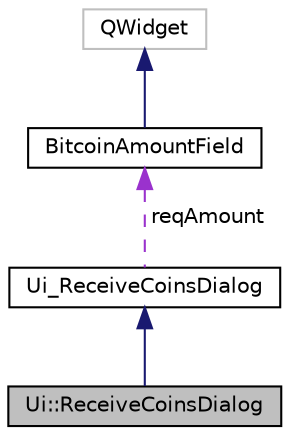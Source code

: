digraph "Ui::ReceiveCoinsDialog"
{
 // LATEX_PDF_SIZE
  edge [fontname="Helvetica",fontsize="10",labelfontname="Helvetica",labelfontsize="10"];
  node [fontname="Helvetica",fontsize="10",shape=record];
  Node2 [label="Ui::ReceiveCoinsDialog",height=0.2,width=0.4,color="black", fillcolor="grey75", style="filled", fontcolor="black",tooltip=" "];
  Node3 -> Node2 [dir="back",color="midnightblue",fontsize="10",style="solid",fontname="Helvetica"];
  Node3 [label="Ui_ReceiveCoinsDialog",height=0.2,width=0.4,color="black", fillcolor="white", style="filled",URL="$class_ui___receive_coins_dialog.html",tooltip=" "];
  Node4 -> Node3 [dir="back",color="darkorchid3",fontsize="10",style="dashed",label=" reqAmount" ,fontname="Helvetica"];
  Node4 [label="BitcoinAmountField",height=0.2,width=0.4,color="black", fillcolor="white", style="filled",URL="$class_bitcoin_amount_field.html",tooltip=" "];
  Node5 -> Node4 [dir="back",color="midnightblue",fontsize="10",style="solid",fontname="Helvetica"];
  Node5 [label="QWidget",height=0.2,width=0.4,color="grey75", fillcolor="white", style="filled",tooltip=" "];
}
